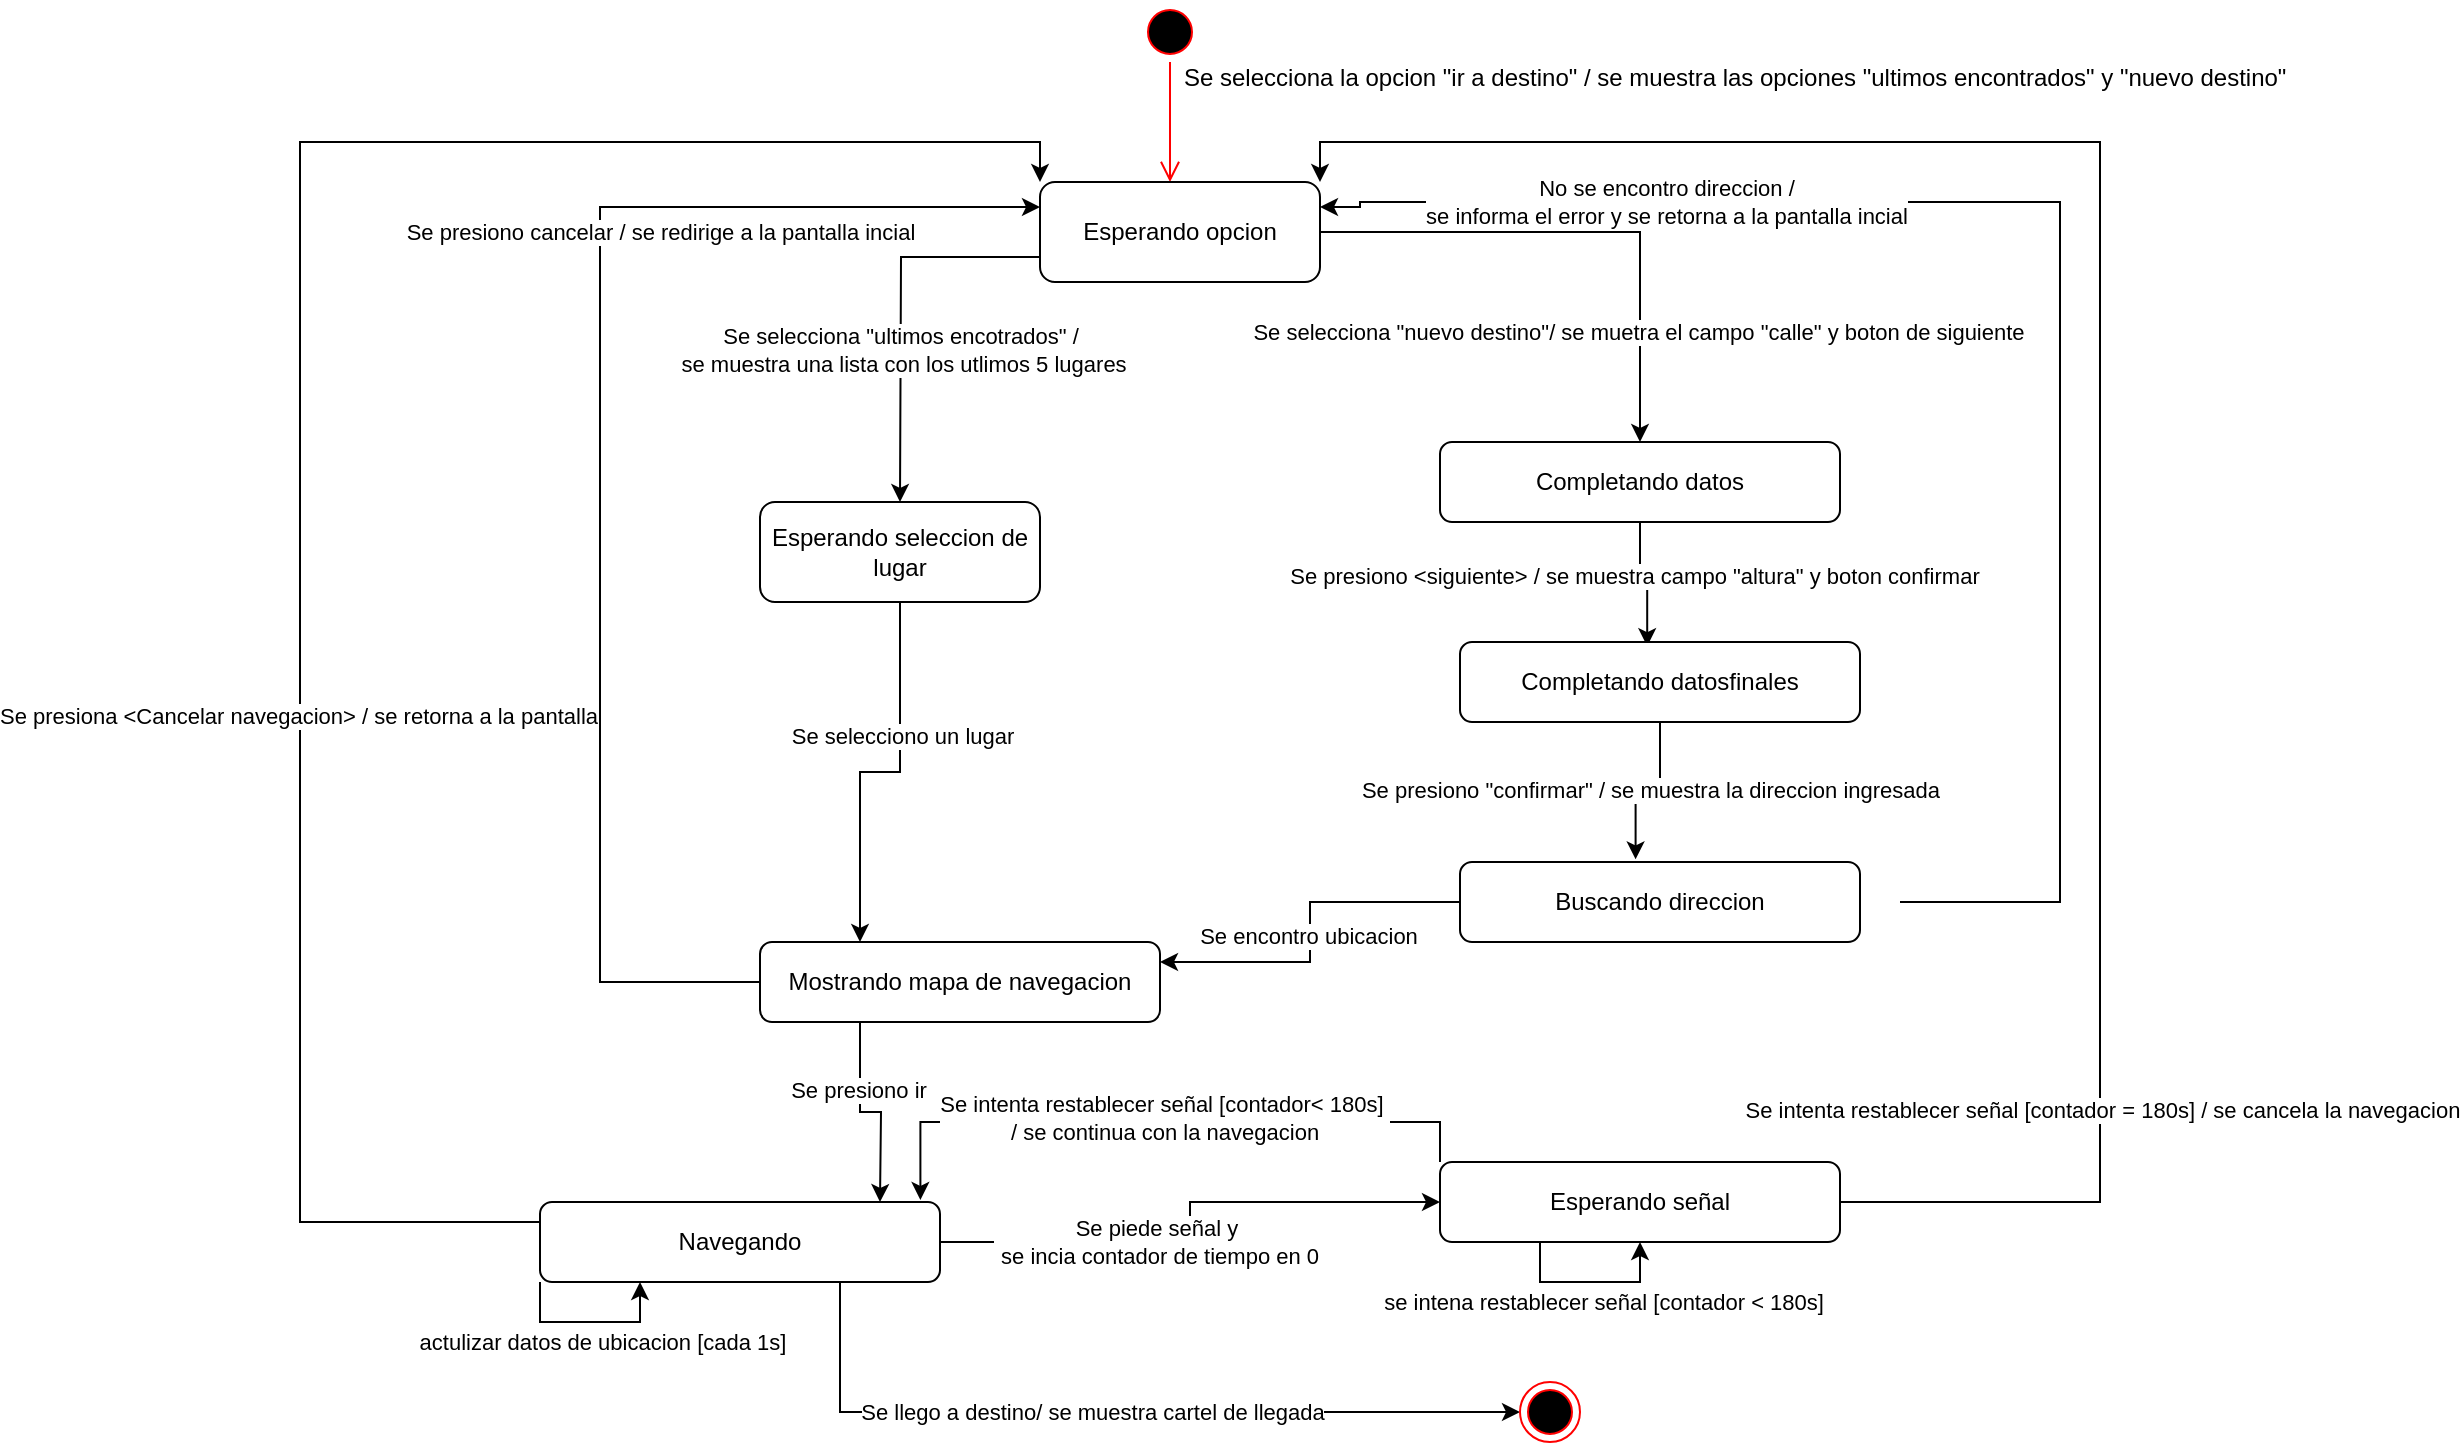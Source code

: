 <mxfile version="28.1.2">
  <diagram name="Página-1" id="WKb_HMgtFKMyqBK06XoQ">
    <mxGraphModel dx="1484" dy="716" grid="1" gridSize="10" guides="1" tooltips="1" connect="1" arrows="1" fold="1" page="1" pageScale="1" pageWidth="827" pageHeight="1169" math="0" shadow="0">
      <root>
        <mxCell id="0" />
        <mxCell id="1" parent="0" />
        <mxCell id="53zSPg_NSa0XjmaDGAt6-1" value="" style="ellipse;html=1;shape=startState;fillColor=#000000;strokeColor=#ff0000;" vertex="1" parent="1">
          <mxGeometry x="350" y="390" width="30" height="30" as="geometry" />
        </mxCell>
        <mxCell id="53zSPg_NSa0XjmaDGAt6-2" value="" style="edgeStyle=orthogonalEdgeStyle;html=1;verticalAlign=bottom;endArrow=open;endSize=8;strokeColor=#ff0000;rounded=0;" edge="1" source="53zSPg_NSa0XjmaDGAt6-1" parent="1">
          <mxGeometry relative="1" as="geometry">
            <mxPoint x="365" y="480" as="targetPoint" />
          </mxGeometry>
        </mxCell>
        <mxCell id="53zSPg_NSa0XjmaDGAt6-5" value="&lt;span style=&quot;text-wrap-mode: nowrap;&quot;&gt;Se selecciona la opcion &quot;ir a destino&quot; / se muestra las opciones &quot;ultimos encontrados&quot; y &quot;nuevo destino&quot;&lt;/span&gt;" style="text;html=1;align=left;verticalAlign=middle;whiteSpace=wrap;rounded=0;" vertex="1" parent="1">
          <mxGeometry x="370" y="410" width="570" height="35" as="geometry" />
        </mxCell>
        <mxCell id="53zSPg_NSa0XjmaDGAt6-8" style="edgeStyle=orthogonalEdgeStyle;rounded=0;orthogonalLoop=1;jettySize=auto;html=1;exitX=0;exitY=0.75;exitDx=0;exitDy=0;" edge="1" parent="1" source="53zSPg_NSa0XjmaDGAt6-7">
          <mxGeometry relative="1" as="geometry">
            <mxPoint x="230" y="640" as="targetPoint" />
          </mxGeometry>
        </mxCell>
        <mxCell id="53zSPg_NSa0XjmaDGAt6-10" value="Se selecciona &quot;ultimos encotrados&quot; /&lt;div&gt;&amp;nbsp;se muestra una lista con los utlimos 5 lugares&lt;/div&gt;" style="edgeLabel;html=1;align=center;verticalAlign=middle;resizable=0;points=[];" vertex="1" connectable="0" parent="53zSPg_NSa0XjmaDGAt6-8">
          <mxGeometry x="0.201" y="-1" relative="1" as="geometry">
            <mxPoint as="offset" />
          </mxGeometry>
        </mxCell>
        <mxCell id="53zSPg_NSa0XjmaDGAt6-11" style="edgeStyle=orthogonalEdgeStyle;rounded=0;orthogonalLoop=1;jettySize=auto;html=1;exitX=1;exitY=0.5;exitDx=0;exitDy=0;" edge="1" parent="1" source="53zSPg_NSa0XjmaDGAt6-7" target="53zSPg_NSa0XjmaDGAt6-13">
          <mxGeometry relative="1" as="geometry">
            <mxPoint x="550" y="600" as="targetPoint" />
          </mxGeometry>
        </mxCell>
        <mxCell id="53zSPg_NSa0XjmaDGAt6-12" value="Se selecciona &quot;nuevo destino&quot;/ se muetra el campo &quot;calle&quot; y boton de siguiente" style="edgeLabel;html=1;align=center;verticalAlign=middle;resizable=0;points=[];" vertex="1" connectable="0" parent="53zSPg_NSa0XjmaDGAt6-11">
          <mxGeometry x="0.581" y="-1" relative="1" as="geometry">
            <mxPoint as="offset" />
          </mxGeometry>
        </mxCell>
        <mxCell id="53zSPg_NSa0XjmaDGAt6-7" value="Esperando opcion" style="rounded=1;whiteSpace=wrap;html=1;" vertex="1" parent="1">
          <mxGeometry x="300" y="480" width="140" height="50" as="geometry" />
        </mxCell>
        <mxCell id="53zSPg_NSa0XjmaDGAt6-25" style="edgeStyle=orthogonalEdgeStyle;rounded=0;orthogonalLoop=1;jettySize=auto;html=1;exitX=0.5;exitY=1;exitDx=0;exitDy=0;entryX=0.25;entryY=0;entryDx=0;entryDy=0;" edge="1" parent="1" source="53zSPg_NSa0XjmaDGAt6-9" target="53zSPg_NSa0XjmaDGAt6-24">
          <mxGeometry relative="1" as="geometry" />
        </mxCell>
        <mxCell id="53zSPg_NSa0XjmaDGAt6-27" value="Se selecciono un lugar" style="edgeLabel;html=1;align=center;verticalAlign=middle;resizable=0;points=[];" vertex="1" connectable="0" parent="53zSPg_NSa0XjmaDGAt6-25">
          <mxGeometry x="-0.295" y="1" relative="1" as="geometry">
            <mxPoint as="offset" />
          </mxGeometry>
        </mxCell>
        <mxCell id="53zSPg_NSa0XjmaDGAt6-9" value="Esperando seleccion de lugar" style="rounded=1;whiteSpace=wrap;html=1;" vertex="1" parent="1">
          <mxGeometry x="160" y="640" width="140" height="50" as="geometry" />
        </mxCell>
        <mxCell id="53zSPg_NSa0XjmaDGAt6-14" style="edgeStyle=orthogonalEdgeStyle;rounded=0;orthogonalLoop=1;jettySize=auto;html=1;exitX=0.5;exitY=1;exitDx=0;exitDy=0;entryX=0.468;entryY=0.053;entryDx=0;entryDy=0;entryPerimeter=0;" edge="1" parent="1" source="53zSPg_NSa0XjmaDGAt6-13" target="53zSPg_NSa0XjmaDGAt6-15">
          <mxGeometry relative="1" as="geometry">
            <mxPoint x="600" y="710" as="targetPoint" />
          </mxGeometry>
        </mxCell>
        <mxCell id="53zSPg_NSa0XjmaDGAt6-16" value="Se presiono &amp;lt;siguiente&amp;gt; / se muestra campo &quot;altura&quot; y boton confirmar" style="edgeLabel;html=1;align=center;verticalAlign=middle;resizable=0;points=[];" vertex="1" connectable="0" parent="53zSPg_NSa0XjmaDGAt6-14">
          <mxGeometry x="-0.179" y="-3" relative="1" as="geometry">
            <mxPoint as="offset" />
          </mxGeometry>
        </mxCell>
        <mxCell id="53zSPg_NSa0XjmaDGAt6-13" value="Completando datos" style="rounded=1;whiteSpace=wrap;html=1;" vertex="1" parent="1">
          <mxGeometry x="500" y="610" width="200" height="40" as="geometry" />
        </mxCell>
        <mxCell id="53zSPg_NSa0XjmaDGAt6-15" value="Completando datosfinales" style="rounded=1;whiteSpace=wrap;html=1;" vertex="1" parent="1">
          <mxGeometry x="510" y="710" width="200" height="40" as="geometry" />
        </mxCell>
        <mxCell id="53zSPg_NSa0XjmaDGAt6-21" style="edgeStyle=orthogonalEdgeStyle;rounded=0;orthogonalLoop=1;jettySize=auto;html=1;exitX=1;exitY=0.5;exitDx=0;exitDy=0;entryX=1;entryY=0.25;entryDx=0;entryDy=0;" edge="1" parent="1" target="53zSPg_NSa0XjmaDGAt6-7">
          <mxGeometry relative="1" as="geometry">
            <mxPoint x="450" y="493" as="targetPoint" />
            <mxPoint x="730" y="840" as="sourcePoint" />
            <Array as="points">
              <mxPoint x="810" y="840" />
              <mxPoint x="810" y="490" />
              <mxPoint x="460" y="490" />
              <mxPoint x="460" y="493" />
            </Array>
          </mxGeometry>
        </mxCell>
        <mxCell id="53zSPg_NSa0XjmaDGAt6-22" value="No se encontro direccion /&lt;div&gt;&lt;span style=&quot;background-color: light-dark(#ffffff, var(--ge-dark-color, #121212)); color: light-dark(rgb(0, 0, 0), rgb(255, 255, 255));&quot;&gt;se informa el error y se retorna a la pantalla incial&lt;/span&gt;&lt;/div&gt;" style="edgeLabel;html=1;align=center;verticalAlign=middle;resizable=0;points=[];" vertex="1" connectable="0" parent="53zSPg_NSa0XjmaDGAt6-21">
          <mxGeometry x="0.562" relative="1" as="geometry">
            <mxPoint as="offset" />
          </mxGeometry>
        </mxCell>
        <mxCell id="53zSPg_NSa0XjmaDGAt6-26" style="edgeStyle=orthogonalEdgeStyle;rounded=0;orthogonalLoop=1;jettySize=auto;html=1;exitX=0;exitY=0.5;exitDx=0;exitDy=0;entryX=1;entryY=0.25;entryDx=0;entryDy=0;" edge="1" parent="1" source="53zSPg_NSa0XjmaDGAt6-17" target="53zSPg_NSa0XjmaDGAt6-24">
          <mxGeometry relative="1" as="geometry" />
        </mxCell>
        <mxCell id="53zSPg_NSa0XjmaDGAt6-28" value="Se encontro ubicacion" style="edgeLabel;html=1;align=center;verticalAlign=middle;resizable=0;points=[];" vertex="1" connectable="0" parent="53zSPg_NSa0XjmaDGAt6-26">
          <mxGeometry x="0.014" y="-1" relative="1" as="geometry">
            <mxPoint as="offset" />
          </mxGeometry>
        </mxCell>
        <mxCell id="53zSPg_NSa0XjmaDGAt6-17" value="Buscando direccion" style="rounded=1;whiteSpace=wrap;html=1;" vertex="1" parent="1">
          <mxGeometry x="510" y="820" width="200" height="40" as="geometry" />
        </mxCell>
        <mxCell id="53zSPg_NSa0XjmaDGAt6-18" style="edgeStyle=orthogonalEdgeStyle;rounded=0;orthogonalLoop=1;jettySize=auto;html=1;exitX=0.5;exitY=1;exitDx=0;exitDy=0;entryX=0.439;entryY=-0.033;entryDx=0;entryDy=0;entryPerimeter=0;" edge="1" parent="1" source="53zSPg_NSa0XjmaDGAt6-15" target="53zSPg_NSa0XjmaDGAt6-17">
          <mxGeometry relative="1" as="geometry" />
        </mxCell>
        <mxCell id="53zSPg_NSa0XjmaDGAt6-19" value="Se presiono &quot;confirmar&quot; / se muestra la direccion ingresada" style="edgeLabel;html=1;align=center;verticalAlign=middle;resizable=0;points=[];" vertex="1" connectable="0" parent="53zSPg_NSa0XjmaDGAt6-18">
          <mxGeometry x="0.006" y="-1" relative="1" as="geometry">
            <mxPoint as="offset" />
          </mxGeometry>
        </mxCell>
        <mxCell id="53zSPg_NSa0XjmaDGAt6-30" style="edgeStyle=orthogonalEdgeStyle;rounded=0;orthogonalLoop=1;jettySize=auto;html=1;exitX=0.25;exitY=1;exitDx=0;exitDy=0;" edge="1" parent="1" source="53zSPg_NSa0XjmaDGAt6-24">
          <mxGeometry relative="1" as="geometry">
            <mxPoint x="220" y="990" as="targetPoint" />
          </mxGeometry>
        </mxCell>
        <mxCell id="53zSPg_NSa0XjmaDGAt6-34" value="Se presiono ir" style="edgeLabel;html=1;align=center;verticalAlign=middle;resizable=0;points=[];" vertex="1" connectable="0" parent="53zSPg_NSa0XjmaDGAt6-30">
          <mxGeometry x="-0.333" y="-1" relative="1" as="geometry">
            <mxPoint as="offset" />
          </mxGeometry>
        </mxCell>
        <mxCell id="53zSPg_NSa0XjmaDGAt6-32" style="edgeStyle=orthogonalEdgeStyle;rounded=0;orthogonalLoop=1;jettySize=auto;html=1;exitX=0;exitY=0.5;exitDx=0;exitDy=0;entryX=0;entryY=0.25;entryDx=0;entryDy=0;" edge="1" parent="1" source="53zSPg_NSa0XjmaDGAt6-24" target="53zSPg_NSa0XjmaDGAt6-7">
          <mxGeometry relative="1" as="geometry">
            <Array as="points">
              <mxPoint x="80" y="880" />
              <mxPoint x="80" y="492" />
            </Array>
          </mxGeometry>
        </mxCell>
        <mxCell id="53zSPg_NSa0XjmaDGAt6-33" value="Se presiono cancelar / se redirige a la pantalla incial" style="edgeLabel;html=1;align=center;verticalAlign=middle;resizable=0;points=[];" vertex="1" connectable="0" parent="53zSPg_NSa0XjmaDGAt6-32">
          <mxGeometry x="-0.149" relative="1" as="geometry">
            <mxPoint x="30" y="-163" as="offset" />
          </mxGeometry>
        </mxCell>
        <mxCell id="53zSPg_NSa0XjmaDGAt6-24" value="Mostrando mapa de navegacion" style="rounded=1;whiteSpace=wrap;html=1;" vertex="1" parent="1">
          <mxGeometry x="160" y="860" width="200" height="40" as="geometry" />
        </mxCell>
        <mxCell id="53zSPg_NSa0XjmaDGAt6-36" style="edgeStyle=orthogonalEdgeStyle;rounded=0;orthogonalLoop=1;jettySize=auto;html=1;exitX=1;exitY=0.5;exitDx=0;exitDy=0;entryX=0;entryY=0.5;entryDx=0;entryDy=0;" edge="1" parent="1" source="53zSPg_NSa0XjmaDGAt6-31" target="53zSPg_NSa0XjmaDGAt6-35">
          <mxGeometry relative="1" as="geometry" />
        </mxCell>
        <mxCell id="53zSPg_NSa0XjmaDGAt6-37" value="Se piede señal y&lt;div&gt;&amp;nbsp;se incia contador de tiempo en 0&lt;/div&gt;" style="edgeLabel;html=1;align=center;verticalAlign=middle;resizable=0;points=[];" vertex="1" connectable="0" parent="53zSPg_NSa0XjmaDGAt6-36">
          <mxGeometry x="-0.414" relative="1" as="geometry">
            <mxPoint x="29" as="offset" />
          </mxGeometry>
        </mxCell>
        <mxCell id="53zSPg_NSa0XjmaDGAt6-60" style="edgeStyle=orthogonalEdgeStyle;rounded=0;orthogonalLoop=1;jettySize=auto;html=1;exitX=0;exitY=0.25;exitDx=0;exitDy=0;entryX=0;entryY=0;entryDx=0;entryDy=0;" edge="1" parent="1" source="53zSPg_NSa0XjmaDGAt6-31" target="53zSPg_NSa0XjmaDGAt6-7">
          <mxGeometry relative="1" as="geometry">
            <Array as="points">
              <mxPoint x="-70" y="1000" />
              <mxPoint x="-70" y="460" />
              <mxPoint x="300" y="460" />
            </Array>
          </mxGeometry>
        </mxCell>
        <mxCell id="53zSPg_NSa0XjmaDGAt6-61" value="Se presiona &amp;lt;Cancelar navegacion&amp;gt; / se retorna a la pantalla" style="edgeLabel;html=1;align=center;verticalAlign=middle;resizable=0;points=[];" vertex="1" connectable="0" parent="53zSPg_NSa0XjmaDGAt6-60">
          <mxGeometry x="-0.29" y="2" relative="1" as="geometry">
            <mxPoint x="1" as="offset" />
          </mxGeometry>
        </mxCell>
        <mxCell id="53zSPg_NSa0XjmaDGAt6-31" value="Navegando" style="rounded=1;whiteSpace=wrap;html=1;" vertex="1" parent="1">
          <mxGeometry x="50" y="990" width="200" height="40" as="geometry" />
        </mxCell>
        <mxCell id="53zSPg_NSa0XjmaDGAt6-45" style="edgeStyle=orthogonalEdgeStyle;rounded=0;orthogonalLoop=1;jettySize=auto;html=1;exitX=1;exitY=0.5;exitDx=0;exitDy=0;entryX=1;entryY=0;entryDx=0;entryDy=0;" edge="1" parent="1" source="53zSPg_NSa0XjmaDGAt6-35" target="53zSPg_NSa0XjmaDGAt6-7">
          <mxGeometry relative="1" as="geometry">
            <Array as="points">
              <mxPoint x="830" y="990" />
              <mxPoint x="830" y="460" />
              <mxPoint x="440" y="460" />
            </Array>
          </mxGeometry>
        </mxCell>
        <mxCell id="53zSPg_NSa0XjmaDGAt6-47" value="Se intenta restablecer señal [contador = 180s] / se cancela la navegacion" style="edgeLabel;html=1;align=center;verticalAlign=middle;resizable=0;points=[];" vertex="1" connectable="0" parent="53zSPg_NSa0XjmaDGAt6-45">
          <mxGeometry x="-0.671" y="-1" relative="1" as="geometry">
            <mxPoint as="offset" />
          </mxGeometry>
        </mxCell>
        <mxCell id="53zSPg_NSa0XjmaDGAt6-35" value="Esperando señal" style="rounded=1;whiteSpace=wrap;html=1;" vertex="1" parent="1">
          <mxGeometry x="500" y="970" width="200" height="40" as="geometry" />
        </mxCell>
        <mxCell id="53zSPg_NSa0XjmaDGAt6-38" style="edgeStyle=orthogonalEdgeStyle;rounded=0;orthogonalLoop=1;jettySize=auto;html=1;exitX=0.25;exitY=1;exitDx=0;exitDy=0;entryX=0.5;entryY=1;entryDx=0;entryDy=0;" edge="1" parent="1" source="53zSPg_NSa0XjmaDGAt6-35" target="53zSPg_NSa0XjmaDGAt6-35">
          <mxGeometry relative="1" as="geometry" />
        </mxCell>
        <mxCell id="53zSPg_NSa0XjmaDGAt6-39" value="&amp;nbsp;se intena restablecer señal [contador &amp;lt; 180s]" style="edgeLabel;html=1;align=center;verticalAlign=middle;resizable=0;points=[];" vertex="1" connectable="0" parent="53zSPg_NSa0XjmaDGAt6-38">
          <mxGeometry x="-0.311" y="2" relative="1" as="geometry">
            <mxPoint x="19" y="12" as="offset" />
          </mxGeometry>
        </mxCell>
        <mxCell id="53zSPg_NSa0XjmaDGAt6-48" style="edgeStyle=orthogonalEdgeStyle;rounded=0;orthogonalLoop=1;jettySize=auto;html=1;exitX=0;exitY=0;exitDx=0;exitDy=0;entryX=0.951;entryY=-0.025;entryDx=0;entryDy=0;entryPerimeter=0;" edge="1" parent="1" source="53zSPg_NSa0XjmaDGAt6-35" target="53zSPg_NSa0XjmaDGAt6-31">
          <mxGeometry relative="1" as="geometry" />
        </mxCell>
        <mxCell id="53zSPg_NSa0XjmaDGAt6-49" value="Se intenta restablecer señal [contador&amp;lt; 180s]&amp;nbsp;&lt;div&gt;/ se continua con la navegacion&lt;/div&gt;" style="edgeLabel;html=1;align=center;verticalAlign=middle;resizable=0;points=[];" vertex="1" connectable="0" parent="53zSPg_NSa0XjmaDGAt6-48">
          <mxGeometry x="-0.008" y="-2" relative="1" as="geometry">
            <mxPoint as="offset" />
          </mxGeometry>
        </mxCell>
        <mxCell id="53zSPg_NSa0XjmaDGAt6-50" style="edgeStyle=orthogonalEdgeStyle;rounded=0;orthogonalLoop=1;jettySize=auto;html=1;exitX=0;exitY=1;exitDx=0;exitDy=0;entryX=0.25;entryY=1;entryDx=0;entryDy=0;" edge="1" parent="1" source="53zSPg_NSa0XjmaDGAt6-31" target="53zSPg_NSa0XjmaDGAt6-31">
          <mxGeometry relative="1" as="geometry" />
        </mxCell>
        <mxCell id="53zSPg_NSa0XjmaDGAt6-51" value="actulizar datos de ubicacion [cada 1s]" style="edgeLabel;html=1;align=center;verticalAlign=middle;resizable=0;points=[];" vertex="1" connectable="0" parent="53zSPg_NSa0XjmaDGAt6-50">
          <mxGeometry x="-0.385" y="-1" relative="1" as="geometry">
            <mxPoint x="23" y="9" as="offset" />
          </mxGeometry>
        </mxCell>
        <mxCell id="53zSPg_NSa0XjmaDGAt6-58" style="edgeStyle=orthogonalEdgeStyle;rounded=0;orthogonalLoop=1;jettySize=auto;html=1;exitX=0.75;exitY=1;exitDx=0;exitDy=0;entryX=0;entryY=0.5;entryDx=0;entryDy=0;" edge="1" parent="1" source="53zSPg_NSa0XjmaDGAt6-31" target="53zSPg_NSa0XjmaDGAt6-57">
          <mxGeometry relative="1" as="geometry">
            <mxPoint x="190" y="1095" as="sourcePoint" />
          </mxGeometry>
        </mxCell>
        <mxCell id="53zSPg_NSa0XjmaDGAt6-59" value="Se llego a destino/ se muestra cartel de llegada" style="edgeLabel;html=1;align=center;verticalAlign=middle;resizable=0;points=[];" vertex="1" connectable="0" parent="53zSPg_NSa0XjmaDGAt6-58">
          <mxGeometry x="-0.145" y="3" relative="1" as="geometry">
            <mxPoint x="18" y="3" as="offset" />
          </mxGeometry>
        </mxCell>
        <mxCell id="53zSPg_NSa0XjmaDGAt6-57" value="" style="ellipse;html=1;shape=endState;fillColor=#000000;strokeColor=#ff0000;" vertex="1" parent="1">
          <mxGeometry x="540" y="1080" width="30" height="30" as="geometry" />
        </mxCell>
      </root>
    </mxGraphModel>
  </diagram>
</mxfile>
